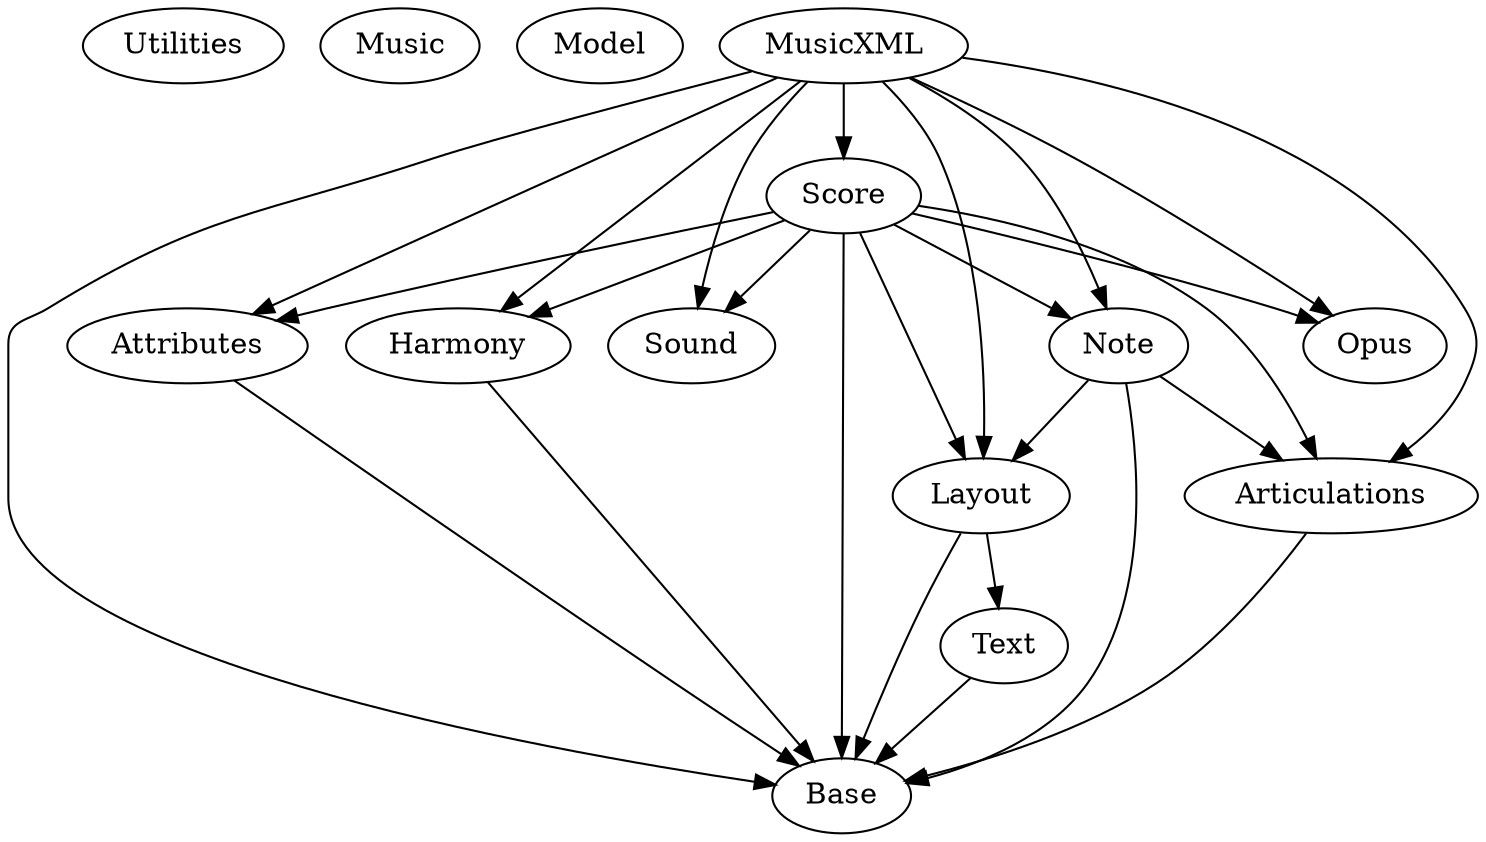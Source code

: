 

digraph Music { 
  
    Utilities;
    Music;
    Model;
    MusicXML; 
    MusicXML -> Base;
    MusicXML -> Layout;
    MusicXML -> Articulations;
    MusicXML -> Attributes;
    MusicXML -> Harmony;
    MusicXML -> Sound;
    MusicXML -> Note;
    MusicXML -> Opus;
    MusicXML -> Score;
    
    Text -> Base;
    
    Layout -> Text;
    Layout -> Base;
                   
    Articulations -> Base;
    Attributes -> Base;
    
    Harmony -> Base;      
    
    Note -> Layout; 
    Note -> Base;
    Note -> Articulations;
    
    Score -> Base;
    Score -> Layout;
    Score -> Articulations;
    Score -> Attributes;
    Score -> Harmony;
    Score -> Sound;
    Score -> Note;
    Score -> Opus;

}
